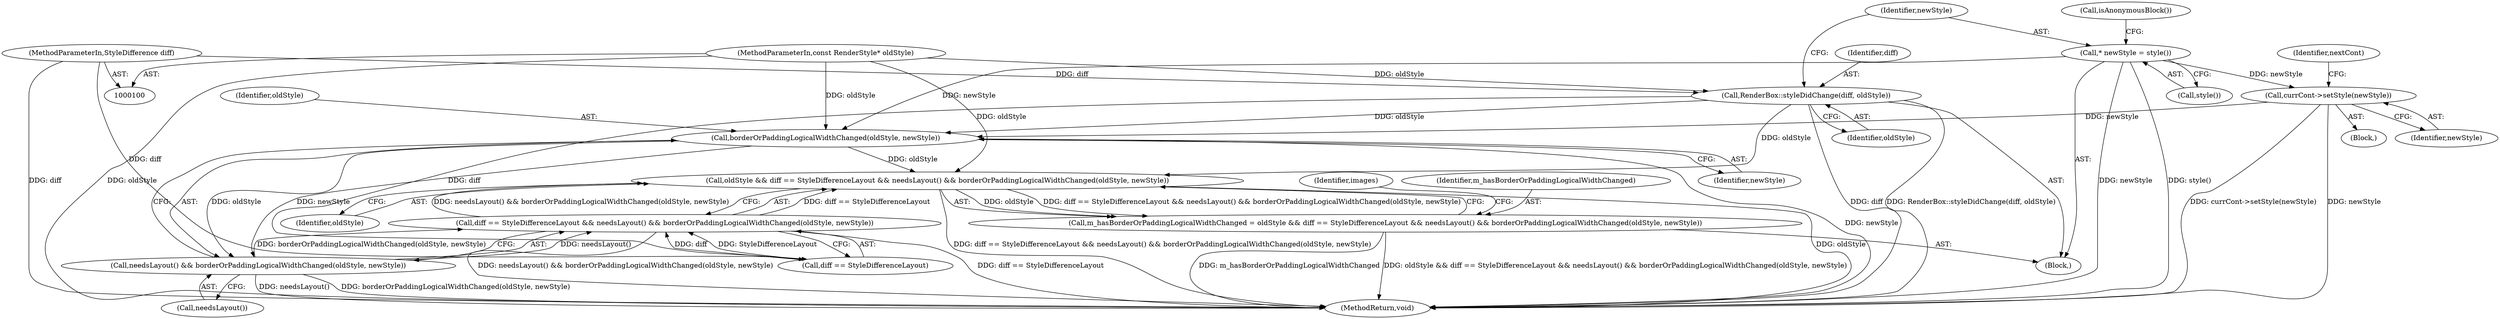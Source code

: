 digraph "1_Chrome_b2b21468c1f7f08b30a7c1755316f6026c50eb2a_0@pointer" {
"1000156" [label="(Call,borderOrPaddingLogicalWidthChanged(oldStyle, newStyle))"];
"1000104" [label="(Call,RenderBox::styleDidChange(diff, oldStyle))"];
"1000101" [label="(MethodParameterIn,StyleDifference diff)"];
"1000102" [label="(MethodParameterIn,const RenderStyle* oldStyle)"];
"1000131" [label="(Call,currCont->setStyle(newStyle))"];
"1000108" [label="(Call,* newStyle = style())"];
"1000148" [label="(Call,oldStyle && diff == StyleDifferenceLayout && needsLayout() && borderOrPaddingLogicalWidthChanged(oldStyle, newStyle))"];
"1000146" [label="(Call,m_hasBorderOrPaddingLogicalWidthChanged = oldStyle && diff == StyleDifferenceLayout && needsLayout() && borderOrPaddingLogicalWidthChanged(oldStyle, newStyle))"];
"1000154" [label="(Call,needsLayout() && borderOrPaddingLogicalWidthChanged(oldStyle, newStyle))"];
"1000150" [label="(Call,diff == StyleDifferenceLayout && needsLayout() && borderOrPaddingLogicalWidthChanged(oldStyle, newStyle))"];
"1000105" [label="(Identifier,diff)"];
"1000161" [label="(Identifier,images)"];
"1000171" [label="(MethodReturn,void)"];
"1000157" [label="(Identifier,oldStyle)"];
"1000104" [label="(Call,RenderBox::styleDidChange(diff, oldStyle))"];
"1000131" [label="(Call,currCont->setStyle(newStyle))"];
"1000108" [label="(Call,* newStyle = style())"];
"1000150" [label="(Call,diff == StyleDifferenceLayout && needsLayout() && borderOrPaddingLogicalWidthChanged(oldStyle, newStyle))"];
"1000134" [label="(Identifier,nextCont)"];
"1000156" [label="(Call,borderOrPaddingLogicalWidthChanged(oldStyle, newStyle))"];
"1000110" [label="(Call,style())"];
"1000148" [label="(Call,oldStyle && diff == StyleDifferenceLayout && needsLayout() && borderOrPaddingLogicalWidthChanged(oldStyle, newStyle))"];
"1000155" [label="(Call,needsLayout())"];
"1000124" [label="(Block,)"];
"1000158" [label="(Identifier,newStyle)"];
"1000101" [label="(MethodParameterIn,StyleDifference diff)"];
"1000154" [label="(Call,needsLayout() && borderOrPaddingLogicalWidthChanged(oldStyle, newStyle))"];
"1000102" [label="(MethodParameterIn,const RenderStyle* oldStyle)"];
"1000103" [label="(Block,)"];
"1000146" [label="(Call,m_hasBorderOrPaddingLogicalWidthChanged = oldStyle && diff == StyleDifferenceLayout && needsLayout() && borderOrPaddingLogicalWidthChanged(oldStyle, newStyle))"];
"1000149" [label="(Identifier,oldStyle)"];
"1000109" [label="(Identifier,newStyle)"];
"1000151" [label="(Call,diff == StyleDifferenceLayout)"];
"1000147" [label="(Identifier,m_hasBorderOrPaddingLogicalWidthChanged)"];
"1000113" [label="(Call,isAnonymousBlock())"];
"1000106" [label="(Identifier,oldStyle)"];
"1000132" [label="(Identifier,newStyle)"];
"1000156" -> "1000154"  [label="AST: "];
"1000156" -> "1000158"  [label="CFG: "];
"1000157" -> "1000156"  [label="AST: "];
"1000158" -> "1000156"  [label="AST: "];
"1000154" -> "1000156"  [label="CFG: "];
"1000156" -> "1000171"  [label="DDG: newStyle"];
"1000156" -> "1000148"  [label="DDG: oldStyle"];
"1000156" -> "1000154"  [label="DDG: oldStyle"];
"1000156" -> "1000154"  [label="DDG: newStyle"];
"1000104" -> "1000156"  [label="DDG: oldStyle"];
"1000102" -> "1000156"  [label="DDG: oldStyle"];
"1000131" -> "1000156"  [label="DDG: newStyle"];
"1000108" -> "1000156"  [label="DDG: newStyle"];
"1000104" -> "1000103"  [label="AST: "];
"1000104" -> "1000106"  [label="CFG: "];
"1000105" -> "1000104"  [label="AST: "];
"1000106" -> "1000104"  [label="AST: "];
"1000109" -> "1000104"  [label="CFG: "];
"1000104" -> "1000171"  [label="DDG: RenderBox::styleDidChange(diff, oldStyle)"];
"1000104" -> "1000171"  [label="DDG: diff"];
"1000101" -> "1000104"  [label="DDG: diff"];
"1000102" -> "1000104"  [label="DDG: oldStyle"];
"1000104" -> "1000148"  [label="DDG: oldStyle"];
"1000104" -> "1000151"  [label="DDG: diff"];
"1000101" -> "1000100"  [label="AST: "];
"1000101" -> "1000171"  [label="DDG: diff"];
"1000101" -> "1000151"  [label="DDG: diff"];
"1000102" -> "1000100"  [label="AST: "];
"1000102" -> "1000171"  [label="DDG: oldStyle"];
"1000102" -> "1000148"  [label="DDG: oldStyle"];
"1000131" -> "1000124"  [label="AST: "];
"1000131" -> "1000132"  [label="CFG: "];
"1000132" -> "1000131"  [label="AST: "];
"1000134" -> "1000131"  [label="CFG: "];
"1000131" -> "1000171"  [label="DDG: newStyle"];
"1000131" -> "1000171"  [label="DDG: currCont->setStyle(newStyle)"];
"1000108" -> "1000131"  [label="DDG: newStyle"];
"1000108" -> "1000103"  [label="AST: "];
"1000108" -> "1000110"  [label="CFG: "];
"1000109" -> "1000108"  [label="AST: "];
"1000110" -> "1000108"  [label="AST: "];
"1000113" -> "1000108"  [label="CFG: "];
"1000108" -> "1000171"  [label="DDG: style()"];
"1000108" -> "1000171"  [label="DDG: newStyle"];
"1000148" -> "1000146"  [label="AST: "];
"1000148" -> "1000149"  [label="CFG: "];
"1000148" -> "1000150"  [label="CFG: "];
"1000149" -> "1000148"  [label="AST: "];
"1000150" -> "1000148"  [label="AST: "];
"1000146" -> "1000148"  [label="CFG: "];
"1000148" -> "1000171"  [label="DDG: oldStyle"];
"1000148" -> "1000171"  [label="DDG: diff == StyleDifferenceLayout && needsLayout() && borderOrPaddingLogicalWidthChanged(oldStyle, newStyle)"];
"1000148" -> "1000146"  [label="DDG: oldStyle"];
"1000148" -> "1000146"  [label="DDG: diff == StyleDifferenceLayout && needsLayout() && borderOrPaddingLogicalWidthChanged(oldStyle, newStyle)"];
"1000150" -> "1000148"  [label="DDG: diff == StyleDifferenceLayout"];
"1000150" -> "1000148"  [label="DDG: needsLayout() && borderOrPaddingLogicalWidthChanged(oldStyle, newStyle)"];
"1000146" -> "1000103"  [label="AST: "];
"1000147" -> "1000146"  [label="AST: "];
"1000161" -> "1000146"  [label="CFG: "];
"1000146" -> "1000171"  [label="DDG: oldStyle && diff == StyleDifferenceLayout && needsLayout() && borderOrPaddingLogicalWidthChanged(oldStyle, newStyle)"];
"1000146" -> "1000171"  [label="DDG: m_hasBorderOrPaddingLogicalWidthChanged"];
"1000154" -> "1000150"  [label="AST: "];
"1000154" -> "1000155"  [label="CFG: "];
"1000155" -> "1000154"  [label="AST: "];
"1000150" -> "1000154"  [label="CFG: "];
"1000154" -> "1000171"  [label="DDG: needsLayout()"];
"1000154" -> "1000171"  [label="DDG: borderOrPaddingLogicalWidthChanged(oldStyle, newStyle)"];
"1000154" -> "1000150"  [label="DDG: needsLayout()"];
"1000154" -> "1000150"  [label="DDG: borderOrPaddingLogicalWidthChanged(oldStyle, newStyle)"];
"1000150" -> "1000151"  [label="CFG: "];
"1000151" -> "1000150"  [label="AST: "];
"1000150" -> "1000171"  [label="DDG: diff == StyleDifferenceLayout"];
"1000150" -> "1000171"  [label="DDG: needsLayout() && borderOrPaddingLogicalWidthChanged(oldStyle, newStyle)"];
"1000151" -> "1000150"  [label="DDG: diff"];
"1000151" -> "1000150"  [label="DDG: StyleDifferenceLayout"];
}
